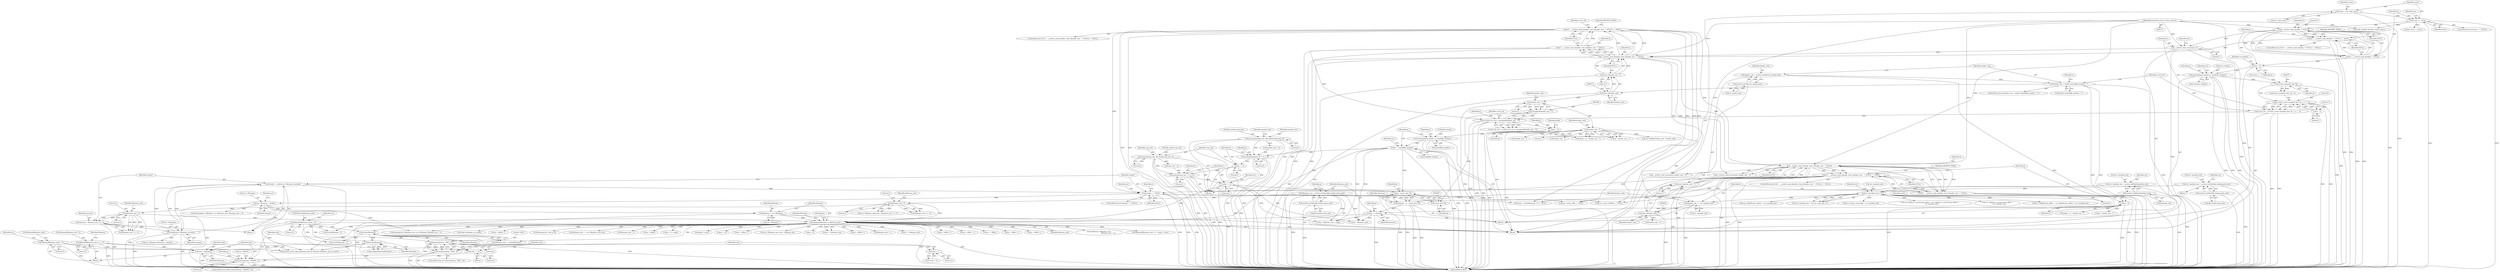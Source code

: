 digraph "0_libarchive_bfcfe6f04ed20db2504db8a254d1f40a1d84eb28_0@pointer" {
"1000994" [label="(Call,memcmp(strp, \"\x00\\\", 2))"];
"1000987" [label="(Call,memcmp(strp, \"\x00\x00\", 2))"];
"1000983" [label="(Call,strp = filename)"];
"1000947" [label="(Call,filename[filename_size] = '\0')"];
"1000941" [label="(Call,filename[filename_size++] = '\0')"];
"1000743" [label="(Call,strlen(filename))"];
"1000704" [label="(Call,filename[filename_size] = '\0')"];
"1000719" [label="(Call,strlen(filename))"];
"1000700" [label="(Call,memcpy(filename, p, filename_size))"];
"1000695" [label="(Call,filename = rar->filename)"];
"1000685" [label="(Call,rar->filename = newptr)"];
"1000672" [label="(Call,newptr == NULL)"];
"1000664" [label="(Call,newptr = realloc(rar->filename, newsize))"];
"1000666" [label="(Call,realloc(rar->filename, newsize))"];
"1000657" [label="(Call,newsize = filename_size * 2 + 2)"];
"1000660" [label="(Call,filename_size * 2)"];
"1000650" [label="(Call,filename_size * 2)"];
"1000622" [label="(Call,filename_size = archive_le16dec(file_header.name_size))"];
"1000624" [label="(Call,archive_le16dec(file_header.name_size))"];
"1000366" [label="(Call,(h = __archive_read_ahead(a, (size_t)header_size - 7, NULL)) == NULL)"];
"1000367" [label="(Call,h = __archive_read_ahead(a, (size_t)header_size - 7, NULL))"];
"1000369" [label="(Call,__archive_read_ahead(a, (size_t)header_size - 7, NULL))"];
"1000253" [label="(Call,__archive_read_consume(a, 7))"];
"1000192" [label="(Call,__archive_read_ahead(a, 7, NULL))"];
"1000118" [label="(MethodParameterIn,struct archive_read *a)"];
"1000159" [label="(Call,sconv == NULL)"];
"1000153" [label="(Call,sconv = rar->opt_sconv)"];
"1000371" [label="(Call,(size_t)header_size - 7)"];
"1000372" [label="(Call,(size_t)header_size)"];
"1000223" [label="(Call,header_size < (int64_t)sizeof(file_header) + 7)"];
"1000216" [label="(Call,header_size = archive_le16dec(rar_header.size))"];
"1000218" [label="(Call,archive_le16dec(rar_header.size))"];
"1000189" [label="(Call,(h = __archive_read_ahead(a, 7, NULL)) == NULL)"];
"1000190" [label="(Call,h = __archive_read_ahead(a, 7, NULL))"];
"1000595" [label="(Call,(h = __archive_read_ahead(a, (size_t)header_size - 7, NULL)) == NULL)"];
"1000596" [label="(Call,h = __archive_read_ahead(a, (size_t)header_size - 7, NULL))"];
"1000598" [label="(Call,__archive_read_ahead(a, (size_t)header_size - 7, NULL))"];
"1000600" [label="(Call,(size_t)header_size - 7)"];
"1000601" [label="(Call,(size_t)header_size)"];
"1000589" [label="(Call,header_size += rar->packed_size)"];
"1000549" [label="(Call,rar->packed_size < 0)"];
"1000515" [label="(Call,rar->packed_size = archive_le64dec(&packed_size))"];
"1000519" [label="(Call,archive_le64dec(&packed_size))"];
"1000531" [label="(Call,rar->packed_size = archive_le32dec(file_header.pack_size))"];
"1000535" [label="(Call,archive_le32dec(file_header.pack_size))"];
"1000416" [label="(Call,header_size - 7)"];
"1000387" [label="(Call,header_size - 7)"];
"1000512" [label="(Call,p += 4)"];
"1000506" [label="(Call,memcpy(unp_size + 4, p, 4))"];
"1000500" [label="(Call,memcpy(unp_size, file_header.unp_size, 4))"];
"1000497" [label="(Call,p += 4)"];
"1000491" [label="(Call,memcpy(packed_size + 4, p, 4))"];
"1000485" [label="(Call,memcpy(packed_size, file_header.pack_size, 4))"];
"1000425" [label="(Call,p += sizeof(file_header))"];
"1000419" [label="(Call,memcpy(&file_header, p, sizeof(file_header)))"];
"1000409" [label="(Call,p = h)"];
"1000382" [label="(Call,crc32(crc32_val, h, (unsigned)(header_size - 7)))"];
"1000241" [label="(Call,crc32_val = crc32(0, (const unsigned char *)p + 2, 7 - 2))"];
"1000243" [label="(Call,crc32(0, (const unsigned char *)p + 2, 7 - 2))"];
"1000246" [label="(Call,(const unsigned char *)p)"];
"1000202" [label="(Call,memcpy(&rar_header, p, sizeof(rar_header)))"];
"1000199" [label="(Call,p = h)"];
"1000250" [label="(Call,7 - 2)"];
"1000385" [label="(Call,(unsigned)(header_size - 7))"];
"1000619" [label="(Call,p += distance)"];
"1000582" [label="(Call,distance = p - (const char *)h)"];
"1000584" [label="(Call,p - (const char *)h)"];
"1000586" [label="(Call,(const char *)h)"];
"1000609" [label="(Call,p = h)"];
"1001004" [label="(Call,strp += 2)"];
"1000994" [label="(Call,memcmp(strp, \"\x00\\\", 2))"];
"1000993" [label="(Call,!memcmp(strp, \"\x00\\\", 2))"];
"1001000" [label="(Call,strp + 1)"];
"1000519" [label="(Call,archive_le64dec(&packed_size))"];
"1000953" [label="(Call,rar->sconv_utf16be == NULL)"];
"1000666" [label="(Call,realloc(rar->filename, newsize))"];
"1000498" [label="(Identifier,p)"];
"1000195" [label="(Identifier,NULL)"];
"1000600" [label="(Call,(size_t)header_size - 7)"];
"1000204" [label="(Identifier,rar_header)"];
"1000622" [label="(Call,filename_size = archive_le16dec(file_header.name_size))"];
"1000414" [label="(Call,p + header_size - 7)"];
"1000431" [label="(Identifier,rar)"];
"1000706" [label="(Identifier,filename)"];
"1000583" [label="(Identifier,distance)"];
"1000775" [label="(Call,p + offset++)"];
"1001090" [label="(Call,memcmp(rar->filename, rar->filename_save, filename_size + 1))"];
"1000225" [label="(Call,(int64_t)sizeof(file_header) + 7)"];
"1000382" [label="(Call,crc32(crc32_val, h, (unsigned)(header_size - 7)))"];
"1001103" [label="(Call,header_size - 7)"];
"1000721" [label="(Block,)"];
"1000649" [label="(Call,filename_size * 2 + 2)"];
"1000604" [label="(Literal,7)"];
"1001067" [label="(Call,strchr(filename, '\\'))"];
"1000717" [label="(Call,filename_size != strlen(filename))"];
"1000659" [label="(Call,filename_size * 2 + 2)"];
"1000653" [label="(Literal,2)"];
"1000251" [label="(Literal,7)"];
"1000708" [label="(Literal,'\0')"];
"1001266" [label="(Call,filename_size + 1)"];
"1000665" [label="(Identifier,newptr)"];
"1000196" [label="(Identifier,NULL)"];
"1000248" [label="(Identifier,p)"];
"1000585" [label="(Identifier,p)"];
"1000242" [label="(Identifier,crc32_val)"];
"1000194" [label="(Literal,7)"];
"1000219" [label="(Call,rar_header.size)"];
"1001055" [label="(Call,p += filename_size)"];
"1000198" [label="(Identifier,ARCHIVE_FATAL)"];
"1000580" [label="(Block,)"];
"1000423" [label="(Call,sizeof(file_header))"];
"1000624" [label="(Call,archive_le16dec(file_header.name_size))"];
"1000260" [label="(Identifier,rar)"];
"1000988" [label="(Identifier,strp)"];
"1000603" [label="(Identifier,header_size)"];
"1000524" [label="(Identifier,rar)"];
"1000419" [label="(Call,memcpy(&file_header, p, sizeof(file_header)))"];
"1000823" [label="(Call,p + offset++)"];
"1000417" [label="(Identifier,header_size)"];
"1000388" [label="(Identifier,header_size)"];
"1000835" [label="(Call,p + offset + 1)"];
"1000689" [label="(Identifier,newptr)"];
"1000490" [label="(Literal,4)"];
"1000253" [label="(Call,__archive_read_consume(a, 7))"];
"1000188" [label="(ControlStructure,if ((h = __archive_read_ahead(a, 7, NULL)) == NULL))"];
"1000485" [label="(Call,memcpy(packed_size, file_header.pack_size, 4))"];
"1000427" [label="(Call,sizeof(file_header))"];
"1000942" [label="(Call,filename[filename_size++])"];
"1001007" [label="(Call,p += offset)"];
"1001075" [label="(Call,p += filename_size)"];
"1000654" [label="(Block,)"];
"1000596" [label="(Call,h = __archive_read_ahead(a, (size_t)header_size - 7, NULL))"];
"1000384" [label="(Identifier,h)"];
"1001674" [label="(Call,archive_entry_copy_pathname_l(entry, filename, filename_size, fn_sconv))"];
"1000377" [label="(Identifier,NULL)"];
"1000749" [label="(Call,p + offset++)"];
"1000154" [label="(Identifier,sconv)"];
"1000224" [label="(Identifier,header_size)"];
"1000955" [label="(Identifier,rar)"];
"1000700" [label="(Call,memcpy(filename, p, filename_size))"];
"1000692" [label="(Identifier,rar)"];
"1000368" [label="(Identifier,h)"];
"1001004" [label="(Call,strp += 2)"];
"1000387" [label="(Call,header_size - 7)"];
"1001279" [label="(Call,rar->filename_save_size = filename_size)"];
"1001360" [label="(Call,p + 8)"];
"1000367" [label="(Call,h = __archive_read_ahead(a, (size_t)header_size - 7, NULL))"];
"1000595" [label="(Call,(h = __archive_read_ahead(a, (size_t)header_size - 7, NULL)) == NULL)"];
"1000549" [label="(Call,rar->packed_size < 0)"];
"1000594" [label="(ControlStructure,if ((h = __archive_read_ahead(a, (size_t)header_size - 7, NULL)) == NULL))"];
"1000530" [label="(Block,)"];
"1000243" [label="(Call,crc32(0, (const unsigned char *)p + 2, 7 - 2))"];
"1000997" [label="(Literal,2)"];
"1000222" [label="(ControlStructure,if (header_size < (int64_t)sizeof(file_header) + 7))"];
"1000984" [label="(Identifier,strp)"];
"1001001" [label="(Identifier,strp)"];
"1000121" [label="(Block,)"];
"1000651" [label="(Identifier,filename_size)"];
"1000193" [label="(Identifier,a)"];
"1000492" [label="(Call,packed_size + 4)"];
"1000687" [label="(Identifier,rar)"];
"1000616" [label="(Call,header_size - 7)"];
"1000588" [label="(Identifier,h)"];
"1001754" [label="(MethodReturn,RET)"];
"1000502" [label="(Call,file_header.unp_size)"];
"1000520" [label="(Call,&packed_size)"];
"1000584" [label="(Call,p - (const char *)h)"];
"1000496" [label="(Literal,4)"];
"1000486" [label="(Identifier,packed_size)"];
"1000216" [label="(Call,header_size = archive_le16dec(rar_header.size))"];
"1000996" [label="(Literal,\"\x00\\\")"];
"1000508" [label="(Identifier,unp_size)"];
"1000664" [label="(Call,newptr = realloc(rar->filename, newsize))"];
"1000720" [label="(Identifier,filename)"];
"1000516" [label="(Call,rar->packed_size)"];
"1000690" [label="(Call,rar->filename_allocated = newsize)"];
"1000372" [label="(Call,(size_t)header_size)"];
"1000510" [label="(Identifier,p)"];
"1000623" [label="(Identifier,filename_size)"];
"1000536" [label="(Call,file_header.pack_size)"];
"1000512" [label="(Call,p += 4)"];
"1000941" [label="(Call,filename[filename_size++] = '\0')"];
"1000805" [label="(Call,p + offset++)"];
"1000673" [label="(Identifier,newptr)"];
"1001005" [label="(Identifier,strp)"];
"1001006" [label="(Literal,2)"];
"1000702" [label="(Identifier,p)"];
"1000375" [label="(Literal,7)"];
"1000983" [label="(Call,strp = filename)"];
"1001433" [label="(Call,rar->dbo[0].start_offset + rar->packed_size)"];
"1000532" [label="(Call,rar->packed_size)"];
"1000743" [label="(Call,strlen(filename))"];
"1000161" [label="(Identifier,NULL)"];
"1000619" [label="(Call,p += distance)"];
"1001064" [label="(Call,(strp = strchr(filename, '\\')) != NULL)"];
"1000548" [label="(Call,rar->packed_size < 0 || rar->unp_size < 0)"];
"1000985" [label="(Identifier,filename)"];
"1000652" [label="(Literal,2)"];
"1000531" [label="(Call,rar->packed_size = archive_le32dec(file_header.pack_size))"];
"1000606" [label="(Identifier,NULL)"];
"1000370" [label="(Identifier,a)"];
"1000514" [label="(Literal,4)"];
"1000620" [label="(Identifier,p)"];
"1000374" [label="(Identifier,header_size)"];
"1000155" [label="(Call,rar->opt_sconv)"];
"1000948" [label="(Call,filename[filename_size])"];
"1000250" [label="(Call,7 - 2)"];
"1000203" [label="(Call,&rar_header)"];
"1001269" [label="(Call,memcpy(rar->filename_save, rar->filename, filename_size + 1))"];
"1000484" [label="(Block,)"];
"1000613" [label="(Identifier,endp)"];
"1000191" [label="(Identifier,h)"];
"1000861" [label="(Call,p + offset++)"];
"1000612" [label="(Call,endp = p + header_size - 7)"];
"1000685" [label="(Call,rar->filename = newptr)"];
"1000695" [label="(Call,filename = rar->filename)"];
"1000192" [label="(Call,__archive_read_ahead(a, 7, NULL))"];
"1000608" [label="(Identifier,ARCHIVE_FATAL)"];
"1000511" [label="(Literal,4)"];
"1000987" [label="(Call,memcmp(strp, \"\x00\x00\", 2))"];
"1000614" [label="(Call,p + header_size - 7)"];
"1000951" [label="(Literal,'\0')"];
"1000712" [label="(Identifier,rar)"];
"1000383" [label="(Identifier,crc32_val)"];
"1000989" [label="(Literal,\"\x00\x00\")"];
"1000650" [label="(Call,filename_size * 2)"];
"1000513" [label="(Identifier,p)"];
"1000597" [label="(Identifier,h)"];
"1001312" [label="(Call,rar->dbo[0].header_size = header_size)"];
"1000206" [label="(Call,sizeof(rar_header))"];
"1000741" [label="(Call,(unsigned)strlen(filename))"];
"1001013" [label="(Call,rar->sconv_utf8 == NULL)"];
"1000153" [label="(Call,sconv = rar->opt_sconv)"];
"1000992" [label="(ControlStructure,if (!memcmp(strp, \"\x00\\\", 2)))"];
"1001002" [label="(Literal,1)"];
"1000611" [label="(Identifier,h)"];
"1000661" [label="(Identifier,filename_size)"];
"1000703" [label="(Identifier,filename_size)"];
"1000701" [label="(Identifier,filename)"];
"1000663" [label="(Literal,2)"];
"1001262" [label="(Call,realloc(rar->filename_save,\n                                       filename_size + 1))"];
"1000667" [label="(Call,rar->filename)"];
"1000418" [label="(Literal,7)"];
"1000569" [label="(Call,rar->bytes_remaining = rar->packed_size)"];
"1000411" [label="(Identifier,h)"];
"1000158" [label="(ControlStructure,if (sconv == NULL))"];
"1000744" [label="(Identifier,filename)"];
"1001101" [label="(Call,__archive_read_consume(a, header_size - 7))"];
"1000218" [label="(Call,archive_le16dec(rar_header.size))"];
"1000914" [label="(Call,filename[filename_size++] = p[cp] + extra)"];
"1000380" [label="(Call,crc32_val = crc32(crc32_val, h, (unsigned)(header_size - 7)))"];
"1000672" [label="(Call,newptr == NULL)"];
"1000582" [label="(Call,distance = p - (const char *)h)"];
"1000995" [label="(Identifier,strp)"];
"1000365" [label="(ControlStructure,if ((h = __archive_read_ahead(a, (size_t)header_size - 7, NULL)) == NULL))"];
"1001392" [label="(Call,read_exttime(p, rar, endp))"];
"1000645" [label="(Call,rar->filename_allocated < filename_size * 2 + 2)"];
"1000946" [label="(Literal,'\0')"];
"1000686" [label="(Call,rar->filename)"];
"1000629" [label="(Call,p + filename_size > endp)"];
"1000371" [label="(Call,(size_t)header_size - 7)"];
"1000235" [label="(Identifier,a)"];
"1000245" [label="(Call,(const unsigned char *)p + 2)"];
"1000507" [label="(Call,unp_size + 4)"];
"1001409" [label="(Call,header_size - 7)"];
"1000118" [label="(MethodParameterIn,struct archive_read *a)"];
"1000420" [label="(Call,&file_header)"];
"1000873" [label="(Call,p + offset++)"];
"1000376" [label="(Identifier,NULL)"];
"1000993" [label="(Call,!memcmp(strp, \"\x00\\\", 2))"];
"1001374" [label="(Call,memcpy(rar->salt, p, 8))"];
"1000200" [label="(Identifier,p)"];
"1001216" [label="(Call,rar->dbo[rar->cursor].end_offset = rar->dbo[rar->cursor].start_offset +\n        rar->packed_size)"];
"1000662" [label="(Literal,2)"];
"1000630" [label="(Call,p + filename_size)"];
"1000369" [label="(Call,__archive_read_ahead(a, (size_t)header_size - 7, NULL))"];
"1000249" [label="(Literal,2)"];
"1000999" [label="(Call,*(strp + 1))"];
"1000410" [label="(Identifier,p)"];
"1000244" [label="(Literal,0)"];
"1000426" [label="(Identifier,p)"];
"1001084" [label="(Call,filename_size == rar->filename_save_size)"];
"1001226" [label="(Call,rar->dbo[rar->cursor].start_offset +\n        rar->packed_size)"];
"1000487" [label="(Call,file_header.pack_size)"];
"1000166" [label="(Identifier,rar)"];
"1000500" [label="(Call,memcpy(unp_size, file_header.unp_size, 4))"];
"1000625" [label="(Call,file_header.name_size)"];
"1000601" [label="(Call,(size_t)header_size)"];
"1000631" [label="(Identifier,p)"];
"1000505" [label="(Literal,4)"];
"1000994" [label="(Call,memcmp(strp, \"\x00\\\", 2))"];
"1000409" [label="(Call,p = h)"];
"1000389" [label="(Literal,7)"];
"1000246" [label="(Call,(const unsigned char *)p)"];
"1000190" [label="(Call,h = __archive_read_ahead(a, 7, NULL))"];
"1000947" [label="(Call,filename[filename_size] = '\0')"];
"1000416" [label="(Call,header_size - 7)"];
"1001425" [label="(Call,rar->dbo[0].end_offset = rar->dbo[0].start_offset + rar->packed_size)"];
"1001407" [label="(Call,__archive_read_consume(a, header_size - 7))"];
"1000379" [label="(Identifier,ARCHIVE_FATAL)"];
"1000160" [label="(Identifier,sconv)"];
"1000425" [label="(Call,p += sizeof(file_header))"];
"1000241" [label="(Call,crc32_val = crc32(0, (const unsigned char *)p + 2, 7 - 2))"];
"1000990" [label="(Literal,2)"];
"1000223" [label="(Call,header_size < (int64_t)sizeof(file_header) + 7)"];
"1000381" [label="(Identifier,crc32_val)"];
"1000719" [label="(Call,strlen(filename))"];
"1000590" [label="(Identifier,header_size)"];
"1000413" [label="(Identifier,endp)"];
"1000674" [label="(Identifier,NULL)"];
"1000556" [label="(Identifier,rar)"];
"1000541" [label="(Identifier,rar)"];
"1000670" [label="(Identifier,newsize)"];
"1000517" [label="(Identifier,rar)"];
"1001276" [label="(Call,filename_size + 1)"];
"1000846" [label="(Call,p + offset)"];
"1000610" [label="(Identifier,p)"];
"1000495" [label="(Identifier,p)"];
"1000705" [label="(Call,filename[filename_size])"];
"1000589" [label="(Call,header_size += rar->packed_size)"];
"1000255" [label="(Literal,7)"];
"1001359" [label="(Call,p + 8 > endp)"];
"1000671" [label="(ControlStructure,if (newptr == NULL))"];
"1000535" [label="(Call,archive_le32dec(file_header.pack_size))"];
"1000506" [label="(Call,memcpy(unp_size + 4, p, 4))"];
"1000201" [label="(Identifier,h)"];
"1000657" [label="(Call,newsize = filename_size * 2 + 2)"];
"1001047" [label="(Call,strchr(filename, '\\'))"];
"1000553" [label="(Literal,0)"];
"1000515" [label="(Call,rar->packed_size = archive_le64dec(&packed_size))"];
"1000412" [label="(Call,endp = p + header_size - 7)"];
"1000550" [label="(Call,rar->packed_size)"];
"1000202" [label="(Call,memcpy(&rar_header, p, sizeof(rar_header)))"];
"1000919" [label="(Call,p[cp] + extra)"];
"1000991" [label="(Block,)"];
"1000598" [label="(Call,__archive_read_ahead(a, (size_t)header_size - 7, NULL))"];
"1000199" [label="(Call,p = h)"];
"1000491" [label="(Call,memcpy(packed_size + 4, p, 4))"];
"1000205" [label="(Identifier,p)"];
"1000986" [label="(ControlStructure,while (memcmp(strp, \"\x00\x00\", 2)))"];
"1000696" [label="(Identifier,filename)"];
"1000658" [label="(Identifier,newsize)"];
"1001380" [label="(Call,p += 8)"];
"1000609" [label="(Call,p = h)"];
"1000949" [label="(Identifier,filename)"];
"1000605" [label="(Identifier,NULL)"];
"1000586" [label="(Call,(const char *)h)"];
"1000493" [label="(Identifier,packed_size)"];
"1001727" [label="(Call,read_symlink_stored(a, entry, sconv))"];
"1001000" [label="(Call,strp + 1)"];
"1000660" [label="(Call,filename_size * 2)"];
"1000679" [label="(Identifier,a)"];
"1000210" [label="(Identifier,rar)"];
"1000599" [label="(Identifier,a)"];
"1000591" [label="(Call,rar->packed_size)"];
"1000501" [label="(Identifier,unp_size)"];
"1000497" [label="(Call,p += 4)"];
"1000159" [label="(Call,sconv == NULL)"];
"1000217" [label="(Identifier,header_size)"];
"1001008" [label="(Identifier,p)"];
"1000252" [label="(Literal,2)"];
"1000704" [label="(Call,filename[filename_size] = '\0')"];
"1000366" [label="(Call,(h = __archive_read_ahead(a, (size_t)header_size - 7, NULL)) == NULL)"];
"1000254" [label="(Identifier,a)"];
"1001060" [label="(Call,fn_sconv = sconv)"];
"1000621" [label="(Identifier,distance)"];
"1000189" [label="(Call,(h = __archive_read_ahead(a, 7, NULL)) == NULL)"];
"1000385" [label="(Call,(unsigned)(header_size - 7))"];
"1000697" [label="(Call,rar->filename)"];
"1000499" [label="(Literal,4)"];
"1000422" [label="(Identifier,p)"];
"1000994" -> "1000993"  [label="AST: "];
"1000994" -> "1000997"  [label="CFG: "];
"1000995" -> "1000994"  [label="AST: "];
"1000996" -> "1000994"  [label="AST: "];
"1000997" -> "1000994"  [label="AST: "];
"1000993" -> "1000994"  [label="CFG: "];
"1000994" -> "1000993"  [label="DDG: "];
"1000994" -> "1000993"  [label="DDG: "];
"1000994" -> "1000993"  [label="DDG: "];
"1000987" -> "1000994"  [label="DDG: "];
"1000994" -> "1001000"  [label="DDG: "];
"1000994" -> "1001004"  [label="DDG: "];
"1000987" -> "1000986"  [label="AST: "];
"1000987" -> "1000990"  [label="CFG: "];
"1000988" -> "1000987"  [label="AST: "];
"1000989" -> "1000987"  [label="AST: "];
"1000990" -> "1000987"  [label="AST: "];
"1000995" -> "1000987"  [label="CFG: "];
"1001008" -> "1000987"  [label="CFG: "];
"1000987" -> "1001754"  [label="DDG: "];
"1000987" -> "1001754"  [label="DDG: "];
"1000983" -> "1000987"  [label="DDG: "];
"1001004" -> "1000987"  [label="DDG: "];
"1000983" -> "1000721"  [label="AST: "];
"1000983" -> "1000985"  [label="CFG: "];
"1000984" -> "1000983"  [label="AST: "];
"1000985" -> "1000983"  [label="AST: "];
"1000988" -> "1000983"  [label="CFG: "];
"1000983" -> "1001754"  [label="DDG: "];
"1000947" -> "1000983"  [label="DDG: "];
"1000941" -> "1000983"  [label="DDG: "];
"1000743" -> "1000983"  [label="DDG: "];
"1000947" -> "1000721"  [label="AST: "];
"1000947" -> "1000951"  [label="CFG: "];
"1000948" -> "1000947"  [label="AST: "];
"1000951" -> "1000947"  [label="AST: "];
"1000955" -> "1000947"  [label="CFG: "];
"1000947" -> "1001754"  [label="DDG: "];
"1000947" -> "1001674"  [label="DDG: "];
"1000941" -> "1000721"  [label="AST: "];
"1000941" -> "1000946"  [label="CFG: "];
"1000942" -> "1000941"  [label="AST: "];
"1000946" -> "1000941"  [label="AST: "];
"1000949" -> "1000941"  [label="CFG: "];
"1000941" -> "1001754"  [label="DDG: "];
"1000941" -> "1001674"  [label="DDG: "];
"1000743" -> "1000741"  [label="AST: "];
"1000743" -> "1000744"  [label="CFG: "];
"1000744" -> "1000743"  [label="AST: "];
"1000741" -> "1000743"  [label="CFG: "];
"1000743" -> "1001754"  [label="DDG: "];
"1000743" -> "1000741"  [label="DDG: "];
"1000704" -> "1000743"  [label="DDG: "];
"1000719" -> "1000743"  [label="DDG: "];
"1000743" -> "1001674"  [label="DDG: "];
"1000704" -> "1000121"  [label="AST: "];
"1000704" -> "1000708"  [label="CFG: "];
"1000705" -> "1000704"  [label="AST: "];
"1000708" -> "1000704"  [label="AST: "];
"1000712" -> "1000704"  [label="CFG: "];
"1000704" -> "1001754"  [label="DDG: "];
"1000704" -> "1000719"  [label="DDG: "];
"1000704" -> "1001047"  [label="DDG: "];
"1000704" -> "1001067"  [label="DDG: "];
"1000704" -> "1001674"  [label="DDG: "];
"1000719" -> "1000717"  [label="AST: "];
"1000719" -> "1000720"  [label="CFG: "];
"1000720" -> "1000719"  [label="AST: "];
"1000717" -> "1000719"  [label="CFG: "];
"1000719" -> "1001754"  [label="DDG: "];
"1000719" -> "1000717"  [label="DDG: "];
"1000700" -> "1000719"  [label="DDG: "];
"1000719" -> "1001047"  [label="DDG: "];
"1000700" -> "1000121"  [label="AST: "];
"1000700" -> "1000703"  [label="CFG: "];
"1000701" -> "1000700"  [label="AST: "];
"1000702" -> "1000700"  [label="AST: "];
"1000703" -> "1000700"  [label="AST: "];
"1000706" -> "1000700"  [label="CFG: "];
"1000700" -> "1001754"  [label="DDG: "];
"1000700" -> "1001754"  [label="DDG: "];
"1000695" -> "1000700"  [label="DDG: "];
"1000512" -> "1000700"  [label="DDG: "];
"1000425" -> "1000700"  [label="DDG: "];
"1000619" -> "1000700"  [label="DDG: "];
"1000650" -> "1000700"  [label="DDG: "];
"1000660" -> "1000700"  [label="DDG: "];
"1000700" -> "1000717"  [label="DDG: "];
"1000700" -> "1000749"  [label="DDG: "];
"1000700" -> "1000775"  [label="DDG: "];
"1000700" -> "1000805"  [label="DDG: "];
"1000700" -> "1000823"  [label="DDG: "];
"1000700" -> "1000835"  [label="DDG: "];
"1000700" -> "1000846"  [label="DDG: "];
"1000700" -> "1000861"  [label="DDG: "];
"1000700" -> "1000873"  [label="DDG: "];
"1000700" -> "1000914"  [label="DDG: "];
"1000700" -> "1000919"  [label="DDG: "];
"1000700" -> "1001007"  [label="DDG: "];
"1000700" -> "1001055"  [label="DDG: "];
"1000700" -> "1001067"  [label="DDG: "];
"1000700" -> "1001075"  [label="DDG: "];
"1000700" -> "1001075"  [label="DDG: "];
"1000700" -> "1001084"  [label="DDG: "];
"1000700" -> "1001262"  [label="DDG: "];
"1000700" -> "1001266"  [label="DDG: "];
"1000700" -> "1001269"  [label="DDG: "];
"1000700" -> "1001276"  [label="DDG: "];
"1000700" -> "1001279"  [label="DDG: "];
"1000700" -> "1001359"  [label="DDG: "];
"1000700" -> "1001360"  [label="DDG: "];
"1000700" -> "1001374"  [label="DDG: "];
"1000700" -> "1001380"  [label="DDG: "];
"1000700" -> "1001392"  [label="DDG: "];
"1000700" -> "1001674"  [label="DDG: "];
"1000695" -> "1000121"  [label="AST: "];
"1000695" -> "1000697"  [label="CFG: "];
"1000696" -> "1000695"  [label="AST: "];
"1000697" -> "1000695"  [label="AST: "];
"1000701" -> "1000695"  [label="CFG: "];
"1000695" -> "1001754"  [label="DDG: "];
"1000685" -> "1000695"  [label="DDG: "];
"1000685" -> "1000654"  [label="AST: "];
"1000685" -> "1000689"  [label="CFG: "];
"1000686" -> "1000685"  [label="AST: "];
"1000689" -> "1000685"  [label="AST: "];
"1000692" -> "1000685"  [label="CFG: "];
"1000685" -> "1001754"  [label="DDG: "];
"1000672" -> "1000685"  [label="DDG: "];
"1000685" -> "1001090"  [label="DDG: "];
"1000685" -> "1001269"  [label="DDG: "];
"1000672" -> "1000671"  [label="AST: "];
"1000672" -> "1000674"  [label="CFG: "];
"1000673" -> "1000672"  [label="AST: "];
"1000674" -> "1000672"  [label="AST: "];
"1000679" -> "1000672"  [label="CFG: "];
"1000687" -> "1000672"  [label="CFG: "];
"1000672" -> "1001754"  [label="DDG: "];
"1000672" -> "1001754"  [label="DDG: "];
"1000672" -> "1001754"  [label="DDG: "];
"1000664" -> "1000672"  [label="DDG: "];
"1000366" -> "1000672"  [label="DDG: "];
"1000595" -> "1000672"  [label="DDG: "];
"1000672" -> "1000953"  [label="DDG: "];
"1000672" -> "1001013"  [label="DDG: "];
"1000672" -> "1001064"  [label="DDG: "];
"1000664" -> "1000654"  [label="AST: "];
"1000664" -> "1000666"  [label="CFG: "];
"1000665" -> "1000664"  [label="AST: "];
"1000666" -> "1000664"  [label="AST: "];
"1000673" -> "1000664"  [label="CFG: "];
"1000664" -> "1001754"  [label="DDG: "];
"1000666" -> "1000664"  [label="DDG: "];
"1000666" -> "1000664"  [label="DDG: "];
"1000666" -> "1000670"  [label="CFG: "];
"1000667" -> "1000666"  [label="AST: "];
"1000670" -> "1000666"  [label="AST: "];
"1000666" -> "1001754"  [label="DDG: "];
"1000666" -> "1001754"  [label="DDG: "];
"1000657" -> "1000666"  [label="DDG: "];
"1000666" -> "1000690"  [label="DDG: "];
"1000657" -> "1000654"  [label="AST: "];
"1000657" -> "1000659"  [label="CFG: "];
"1000658" -> "1000657"  [label="AST: "];
"1000659" -> "1000657"  [label="AST: "];
"1000665" -> "1000657"  [label="CFG: "];
"1000657" -> "1001754"  [label="DDG: "];
"1000660" -> "1000657"  [label="DDG: "];
"1000660" -> "1000657"  [label="DDG: "];
"1000660" -> "1000659"  [label="AST: "];
"1000660" -> "1000662"  [label="CFG: "];
"1000661" -> "1000660"  [label="AST: "];
"1000662" -> "1000660"  [label="AST: "];
"1000663" -> "1000660"  [label="CFG: "];
"1000660" -> "1001754"  [label="DDG: "];
"1000660" -> "1000659"  [label="DDG: "];
"1000660" -> "1000659"  [label="DDG: "];
"1000650" -> "1000660"  [label="DDG: "];
"1000650" -> "1000649"  [label="AST: "];
"1000650" -> "1000652"  [label="CFG: "];
"1000651" -> "1000650"  [label="AST: "];
"1000652" -> "1000650"  [label="AST: "];
"1000653" -> "1000650"  [label="CFG: "];
"1000650" -> "1000645"  [label="DDG: "];
"1000650" -> "1000645"  [label="DDG: "];
"1000650" -> "1000649"  [label="DDG: "];
"1000650" -> "1000649"  [label="DDG: "];
"1000622" -> "1000650"  [label="DDG: "];
"1000622" -> "1000121"  [label="AST: "];
"1000622" -> "1000624"  [label="CFG: "];
"1000623" -> "1000622"  [label="AST: "];
"1000624" -> "1000622"  [label="AST: "];
"1000631" -> "1000622"  [label="CFG: "];
"1000622" -> "1001754"  [label="DDG: "];
"1000624" -> "1000622"  [label="DDG: "];
"1000622" -> "1000629"  [label="DDG: "];
"1000622" -> "1000630"  [label="DDG: "];
"1000624" -> "1000625"  [label="CFG: "];
"1000625" -> "1000624"  [label="AST: "];
"1000624" -> "1001754"  [label="DDG: "];
"1000366" -> "1000365"  [label="AST: "];
"1000366" -> "1000377"  [label="CFG: "];
"1000367" -> "1000366"  [label="AST: "];
"1000377" -> "1000366"  [label="AST: "];
"1000379" -> "1000366"  [label="CFG: "];
"1000381" -> "1000366"  [label="CFG: "];
"1000366" -> "1001754"  [label="DDG: "];
"1000366" -> "1001754"  [label="DDG: "];
"1000367" -> "1000366"  [label="DDG: "];
"1000369" -> "1000366"  [label="DDG: "];
"1000369" -> "1000366"  [label="DDG: "];
"1000369" -> "1000366"  [label="DDG: "];
"1000366" -> "1000598"  [label="DDG: "];
"1000366" -> "1000953"  [label="DDG: "];
"1000366" -> "1001013"  [label="DDG: "];
"1000366" -> "1001064"  [label="DDG: "];
"1000367" -> "1000369"  [label="CFG: "];
"1000368" -> "1000367"  [label="AST: "];
"1000369" -> "1000367"  [label="AST: "];
"1000377" -> "1000367"  [label="CFG: "];
"1000367" -> "1001754"  [label="DDG: "];
"1000367" -> "1001754"  [label="DDG: "];
"1000369" -> "1000367"  [label="DDG: "];
"1000369" -> "1000367"  [label="DDG: "];
"1000369" -> "1000367"  [label="DDG: "];
"1000367" -> "1000382"  [label="DDG: "];
"1000369" -> "1000376"  [label="CFG: "];
"1000370" -> "1000369"  [label="AST: "];
"1000371" -> "1000369"  [label="AST: "];
"1000376" -> "1000369"  [label="AST: "];
"1000369" -> "1001754"  [label="DDG: "];
"1000369" -> "1001754"  [label="DDG: "];
"1000253" -> "1000369"  [label="DDG: "];
"1000118" -> "1000369"  [label="DDG: "];
"1000371" -> "1000369"  [label="DDG: "];
"1000371" -> "1000369"  [label="DDG: "];
"1000189" -> "1000369"  [label="DDG: "];
"1000369" -> "1000598"  [label="DDG: "];
"1000369" -> "1001101"  [label="DDG: "];
"1000369" -> "1001407"  [label="DDG: "];
"1000253" -> "1000121"  [label="AST: "];
"1000253" -> "1000255"  [label="CFG: "];
"1000254" -> "1000253"  [label="AST: "];
"1000255" -> "1000253"  [label="AST: "];
"1000260" -> "1000253"  [label="CFG: "];
"1000253" -> "1001754"  [label="DDG: "];
"1000253" -> "1001754"  [label="DDG: "];
"1000192" -> "1000253"  [label="DDG: "];
"1000118" -> "1000253"  [label="DDG: "];
"1000192" -> "1000190"  [label="AST: "];
"1000192" -> "1000195"  [label="CFG: "];
"1000193" -> "1000192"  [label="AST: "];
"1000194" -> "1000192"  [label="AST: "];
"1000195" -> "1000192"  [label="AST: "];
"1000190" -> "1000192"  [label="CFG: "];
"1000192" -> "1001754"  [label="DDG: "];
"1000192" -> "1000189"  [label="DDG: "];
"1000192" -> "1000189"  [label="DDG: "];
"1000192" -> "1000189"  [label="DDG: "];
"1000192" -> "1000190"  [label="DDG: "];
"1000192" -> "1000190"  [label="DDG: "];
"1000192" -> "1000190"  [label="DDG: "];
"1000118" -> "1000192"  [label="DDG: "];
"1000159" -> "1000192"  [label="DDG: "];
"1000118" -> "1000117"  [label="AST: "];
"1000118" -> "1001754"  [label="DDG: "];
"1000118" -> "1000598"  [label="DDG: "];
"1000118" -> "1001101"  [label="DDG: "];
"1000118" -> "1001407"  [label="DDG: "];
"1000118" -> "1001727"  [label="DDG: "];
"1000159" -> "1000158"  [label="AST: "];
"1000159" -> "1000161"  [label="CFG: "];
"1000160" -> "1000159"  [label="AST: "];
"1000161" -> "1000159"  [label="AST: "];
"1000166" -> "1000159"  [label="CFG: "];
"1000191" -> "1000159"  [label="CFG: "];
"1000159" -> "1001754"  [label="DDG: "];
"1000159" -> "1001754"  [label="DDG: "];
"1000153" -> "1000159"  [label="DDG: "];
"1000159" -> "1001060"  [label="DDG: "];
"1000159" -> "1001727"  [label="DDG: "];
"1000153" -> "1000121"  [label="AST: "];
"1000153" -> "1000155"  [label="CFG: "];
"1000154" -> "1000153"  [label="AST: "];
"1000155" -> "1000153"  [label="AST: "];
"1000160" -> "1000153"  [label="CFG: "];
"1000153" -> "1001754"  [label="DDG: "];
"1000371" -> "1000375"  [label="CFG: "];
"1000372" -> "1000371"  [label="AST: "];
"1000375" -> "1000371"  [label="AST: "];
"1000376" -> "1000371"  [label="CFG: "];
"1000371" -> "1001754"  [label="DDG: "];
"1000372" -> "1000371"  [label="DDG: "];
"1000372" -> "1000374"  [label="CFG: "];
"1000373" -> "1000372"  [label="AST: "];
"1000374" -> "1000372"  [label="AST: "];
"1000375" -> "1000372"  [label="CFG: "];
"1000372" -> "1001754"  [label="DDG: "];
"1000223" -> "1000372"  [label="DDG: "];
"1000372" -> "1000387"  [label="DDG: "];
"1000223" -> "1000222"  [label="AST: "];
"1000223" -> "1000225"  [label="CFG: "];
"1000224" -> "1000223"  [label="AST: "];
"1000225" -> "1000223"  [label="AST: "];
"1000235" -> "1000223"  [label="CFG: "];
"1000242" -> "1000223"  [label="CFG: "];
"1000223" -> "1001754"  [label="DDG: "];
"1000223" -> "1001754"  [label="DDG: "];
"1000223" -> "1001754"  [label="DDG: "];
"1000216" -> "1000223"  [label="DDG: "];
"1000216" -> "1000121"  [label="AST: "];
"1000216" -> "1000218"  [label="CFG: "];
"1000217" -> "1000216"  [label="AST: "];
"1000218" -> "1000216"  [label="AST: "];
"1000224" -> "1000216"  [label="CFG: "];
"1000216" -> "1001754"  [label="DDG: "];
"1000218" -> "1000216"  [label="DDG: "];
"1000218" -> "1000219"  [label="CFG: "];
"1000219" -> "1000218"  [label="AST: "];
"1000218" -> "1001754"  [label="DDG: "];
"1000189" -> "1000188"  [label="AST: "];
"1000189" -> "1000196"  [label="CFG: "];
"1000190" -> "1000189"  [label="AST: "];
"1000196" -> "1000189"  [label="AST: "];
"1000198" -> "1000189"  [label="CFG: "];
"1000200" -> "1000189"  [label="CFG: "];
"1000189" -> "1001754"  [label="DDG: "];
"1000189" -> "1001754"  [label="DDG: "];
"1000190" -> "1000189"  [label="DDG: "];
"1000191" -> "1000190"  [label="AST: "];
"1000196" -> "1000190"  [label="CFG: "];
"1000190" -> "1001754"  [label="DDG: "];
"1000190" -> "1001754"  [label="DDG: "];
"1000190" -> "1000199"  [label="DDG: "];
"1000595" -> "1000594"  [label="AST: "];
"1000595" -> "1000606"  [label="CFG: "];
"1000596" -> "1000595"  [label="AST: "];
"1000606" -> "1000595"  [label="AST: "];
"1000608" -> "1000595"  [label="CFG: "];
"1000610" -> "1000595"  [label="CFG: "];
"1000595" -> "1001754"  [label="DDG: "];
"1000595" -> "1001754"  [label="DDG: "];
"1000596" -> "1000595"  [label="DDG: "];
"1000598" -> "1000595"  [label="DDG: "];
"1000598" -> "1000595"  [label="DDG: "];
"1000598" -> "1000595"  [label="DDG: "];
"1000595" -> "1000953"  [label="DDG: "];
"1000595" -> "1001013"  [label="DDG: "];
"1000595" -> "1001064"  [label="DDG: "];
"1000596" -> "1000598"  [label="CFG: "];
"1000597" -> "1000596"  [label="AST: "];
"1000598" -> "1000596"  [label="AST: "];
"1000606" -> "1000596"  [label="CFG: "];
"1000596" -> "1001754"  [label="DDG: "];
"1000596" -> "1001754"  [label="DDG: "];
"1000598" -> "1000596"  [label="DDG: "];
"1000598" -> "1000596"  [label="DDG: "];
"1000598" -> "1000596"  [label="DDG: "];
"1000596" -> "1000609"  [label="DDG: "];
"1000598" -> "1000605"  [label="CFG: "];
"1000599" -> "1000598"  [label="AST: "];
"1000600" -> "1000598"  [label="AST: "];
"1000605" -> "1000598"  [label="AST: "];
"1000598" -> "1001754"  [label="DDG: "];
"1000598" -> "1001754"  [label="DDG: "];
"1000600" -> "1000598"  [label="DDG: "];
"1000600" -> "1000598"  [label="DDG: "];
"1000598" -> "1001101"  [label="DDG: "];
"1000598" -> "1001407"  [label="DDG: "];
"1000600" -> "1000604"  [label="CFG: "];
"1000601" -> "1000600"  [label="AST: "];
"1000604" -> "1000600"  [label="AST: "];
"1000605" -> "1000600"  [label="CFG: "];
"1000600" -> "1001754"  [label="DDG: "];
"1000601" -> "1000600"  [label="DDG: "];
"1000601" -> "1000603"  [label="CFG: "];
"1000602" -> "1000601"  [label="AST: "];
"1000603" -> "1000601"  [label="AST: "];
"1000604" -> "1000601"  [label="CFG: "];
"1000601" -> "1001754"  [label="DDG: "];
"1000589" -> "1000601"  [label="DDG: "];
"1000601" -> "1000616"  [label="DDG: "];
"1000589" -> "1000580"  [label="AST: "];
"1000589" -> "1000591"  [label="CFG: "];
"1000590" -> "1000589"  [label="AST: "];
"1000591" -> "1000589"  [label="AST: "];
"1000597" -> "1000589"  [label="CFG: "];
"1000589" -> "1001754"  [label="DDG: "];
"1000549" -> "1000589"  [label="DDG: "];
"1000416" -> "1000589"  [label="DDG: "];
"1000549" -> "1000548"  [label="AST: "];
"1000549" -> "1000553"  [label="CFG: "];
"1000550" -> "1000549"  [label="AST: "];
"1000553" -> "1000549"  [label="AST: "];
"1000556" -> "1000549"  [label="CFG: "];
"1000548" -> "1000549"  [label="CFG: "];
"1000549" -> "1001754"  [label="DDG: "];
"1000549" -> "1000548"  [label="DDG: "];
"1000549" -> "1000548"  [label="DDG: "];
"1000515" -> "1000549"  [label="DDG: "];
"1000531" -> "1000549"  [label="DDG: "];
"1000549" -> "1000569"  [label="DDG: "];
"1000549" -> "1001216"  [label="DDG: "];
"1000549" -> "1001226"  [label="DDG: "];
"1000549" -> "1001425"  [label="DDG: "];
"1000549" -> "1001433"  [label="DDG: "];
"1000515" -> "1000484"  [label="AST: "];
"1000515" -> "1000519"  [label="CFG: "];
"1000516" -> "1000515"  [label="AST: "];
"1000519" -> "1000515"  [label="AST: "];
"1000524" -> "1000515"  [label="CFG: "];
"1000515" -> "1001754"  [label="DDG: "];
"1000519" -> "1000515"  [label="DDG: "];
"1000519" -> "1000520"  [label="CFG: "];
"1000520" -> "1000519"  [label="AST: "];
"1000519" -> "1001754"  [label="DDG: "];
"1000531" -> "1000530"  [label="AST: "];
"1000531" -> "1000535"  [label="CFG: "];
"1000532" -> "1000531"  [label="AST: "];
"1000535" -> "1000531"  [label="AST: "];
"1000541" -> "1000531"  [label="CFG: "];
"1000531" -> "1001754"  [label="DDG: "];
"1000535" -> "1000531"  [label="DDG: "];
"1000535" -> "1000536"  [label="CFG: "];
"1000536" -> "1000535"  [label="AST: "];
"1000535" -> "1001754"  [label="DDG: "];
"1000416" -> "1000414"  [label="AST: "];
"1000416" -> "1000418"  [label="CFG: "];
"1000417" -> "1000416"  [label="AST: "];
"1000418" -> "1000416"  [label="AST: "];
"1000414" -> "1000416"  [label="CFG: "];
"1000416" -> "1001754"  [label="DDG: "];
"1000416" -> "1000412"  [label="DDG: "];
"1000416" -> "1000412"  [label="DDG: "];
"1000416" -> "1000414"  [label="DDG: "];
"1000416" -> "1000414"  [label="DDG: "];
"1000387" -> "1000416"  [label="DDG: "];
"1000416" -> "1001103"  [label="DDG: "];
"1000416" -> "1001312"  [label="DDG: "];
"1000416" -> "1001409"  [label="DDG: "];
"1000387" -> "1000385"  [label="AST: "];
"1000387" -> "1000389"  [label="CFG: "];
"1000388" -> "1000387"  [label="AST: "];
"1000389" -> "1000387"  [label="AST: "];
"1000385" -> "1000387"  [label="CFG: "];
"1000387" -> "1001754"  [label="DDG: "];
"1000387" -> "1000385"  [label="DDG: "];
"1000387" -> "1000385"  [label="DDG: "];
"1000512" -> "1000484"  [label="AST: "];
"1000512" -> "1000514"  [label="CFG: "];
"1000513" -> "1000512"  [label="AST: "];
"1000514" -> "1000512"  [label="AST: "];
"1000517" -> "1000512"  [label="CFG: "];
"1000512" -> "1001754"  [label="DDG: "];
"1000506" -> "1000512"  [label="DDG: "];
"1000512" -> "1000584"  [label="DDG: "];
"1000512" -> "1000629"  [label="DDG: "];
"1000512" -> "1000630"  [label="DDG: "];
"1000506" -> "1000484"  [label="AST: "];
"1000506" -> "1000511"  [label="CFG: "];
"1000507" -> "1000506"  [label="AST: "];
"1000510" -> "1000506"  [label="AST: "];
"1000511" -> "1000506"  [label="AST: "];
"1000513" -> "1000506"  [label="CFG: "];
"1000506" -> "1001754"  [label="DDG: "];
"1000506" -> "1001754"  [label="DDG: "];
"1000500" -> "1000506"  [label="DDG: "];
"1000497" -> "1000506"  [label="DDG: "];
"1000500" -> "1000484"  [label="AST: "];
"1000500" -> "1000505"  [label="CFG: "];
"1000501" -> "1000500"  [label="AST: "];
"1000502" -> "1000500"  [label="AST: "];
"1000505" -> "1000500"  [label="AST: "];
"1000508" -> "1000500"  [label="CFG: "];
"1000500" -> "1001754"  [label="DDG: "];
"1000500" -> "1001754"  [label="DDG: "];
"1000500" -> "1000507"  [label="DDG: "];
"1000497" -> "1000484"  [label="AST: "];
"1000497" -> "1000499"  [label="CFG: "];
"1000498" -> "1000497"  [label="AST: "];
"1000499" -> "1000497"  [label="AST: "];
"1000501" -> "1000497"  [label="CFG: "];
"1000491" -> "1000497"  [label="DDG: "];
"1000491" -> "1000484"  [label="AST: "];
"1000491" -> "1000496"  [label="CFG: "];
"1000492" -> "1000491"  [label="AST: "];
"1000495" -> "1000491"  [label="AST: "];
"1000496" -> "1000491"  [label="AST: "];
"1000498" -> "1000491"  [label="CFG: "];
"1000491" -> "1001754"  [label="DDG: "];
"1000491" -> "1001754"  [label="DDG: "];
"1000485" -> "1000491"  [label="DDG: "];
"1000425" -> "1000491"  [label="DDG: "];
"1000485" -> "1000484"  [label="AST: "];
"1000485" -> "1000490"  [label="CFG: "];
"1000486" -> "1000485"  [label="AST: "];
"1000487" -> "1000485"  [label="AST: "];
"1000490" -> "1000485"  [label="AST: "];
"1000493" -> "1000485"  [label="CFG: "];
"1000485" -> "1001754"  [label="DDG: "];
"1000485" -> "1001754"  [label="DDG: "];
"1000485" -> "1000492"  [label="DDG: "];
"1000425" -> "1000121"  [label="AST: "];
"1000425" -> "1000427"  [label="CFG: "];
"1000426" -> "1000425"  [label="AST: "];
"1000427" -> "1000425"  [label="AST: "];
"1000431" -> "1000425"  [label="CFG: "];
"1000425" -> "1001754"  [label="DDG: "];
"1000419" -> "1000425"  [label="DDG: "];
"1000425" -> "1000584"  [label="DDG: "];
"1000425" -> "1000629"  [label="DDG: "];
"1000425" -> "1000630"  [label="DDG: "];
"1000419" -> "1000121"  [label="AST: "];
"1000419" -> "1000423"  [label="CFG: "];
"1000420" -> "1000419"  [label="AST: "];
"1000422" -> "1000419"  [label="AST: "];
"1000423" -> "1000419"  [label="AST: "];
"1000426" -> "1000419"  [label="CFG: "];
"1000419" -> "1001754"  [label="DDG: "];
"1000419" -> "1001754"  [label="DDG: "];
"1000409" -> "1000419"  [label="DDG: "];
"1000409" -> "1000121"  [label="AST: "];
"1000409" -> "1000411"  [label="CFG: "];
"1000410" -> "1000409"  [label="AST: "];
"1000411" -> "1000409"  [label="AST: "];
"1000413" -> "1000409"  [label="CFG: "];
"1000409" -> "1001754"  [label="DDG: "];
"1000382" -> "1000409"  [label="DDG: "];
"1000409" -> "1000412"  [label="DDG: "];
"1000409" -> "1000414"  [label="DDG: "];
"1000382" -> "1000380"  [label="AST: "];
"1000382" -> "1000385"  [label="CFG: "];
"1000383" -> "1000382"  [label="AST: "];
"1000384" -> "1000382"  [label="AST: "];
"1000385" -> "1000382"  [label="AST: "];
"1000380" -> "1000382"  [label="CFG: "];
"1000382" -> "1001754"  [label="DDG: "];
"1000382" -> "1001754"  [label="DDG: "];
"1000382" -> "1000380"  [label="DDG: "];
"1000382" -> "1000380"  [label="DDG: "];
"1000382" -> "1000380"  [label="DDG: "];
"1000241" -> "1000382"  [label="DDG: "];
"1000385" -> "1000382"  [label="DDG: "];
"1000382" -> "1000586"  [label="DDG: "];
"1000241" -> "1000121"  [label="AST: "];
"1000241" -> "1000243"  [label="CFG: "];
"1000242" -> "1000241"  [label="AST: "];
"1000243" -> "1000241"  [label="AST: "];
"1000254" -> "1000241"  [label="CFG: "];
"1000241" -> "1001754"  [label="DDG: "];
"1000241" -> "1001754"  [label="DDG: "];
"1000243" -> "1000241"  [label="DDG: "];
"1000243" -> "1000241"  [label="DDG: "];
"1000243" -> "1000241"  [label="DDG: "];
"1000243" -> "1000250"  [label="CFG: "];
"1000244" -> "1000243"  [label="AST: "];
"1000245" -> "1000243"  [label="AST: "];
"1000250" -> "1000243"  [label="AST: "];
"1000243" -> "1001754"  [label="DDG: "];
"1000243" -> "1001754"  [label="DDG: "];
"1000246" -> "1000243"  [label="DDG: "];
"1000250" -> "1000243"  [label="DDG: "];
"1000250" -> "1000243"  [label="DDG: "];
"1000246" -> "1000245"  [label="AST: "];
"1000246" -> "1000248"  [label="CFG: "];
"1000247" -> "1000246"  [label="AST: "];
"1000248" -> "1000246"  [label="AST: "];
"1000249" -> "1000246"  [label="CFG: "];
"1000246" -> "1001754"  [label="DDG: "];
"1000246" -> "1000245"  [label="DDG: "];
"1000202" -> "1000246"  [label="DDG: "];
"1000202" -> "1000121"  [label="AST: "];
"1000202" -> "1000206"  [label="CFG: "];
"1000203" -> "1000202"  [label="AST: "];
"1000205" -> "1000202"  [label="AST: "];
"1000206" -> "1000202"  [label="AST: "];
"1000210" -> "1000202"  [label="CFG: "];
"1000202" -> "1001754"  [label="DDG: "];
"1000202" -> "1001754"  [label="DDG: "];
"1000202" -> "1001754"  [label="DDG: "];
"1000199" -> "1000202"  [label="DDG: "];
"1000199" -> "1000121"  [label="AST: "];
"1000199" -> "1000201"  [label="CFG: "];
"1000200" -> "1000199"  [label="AST: "];
"1000201" -> "1000199"  [label="AST: "];
"1000204" -> "1000199"  [label="CFG: "];
"1000199" -> "1001754"  [label="DDG: "];
"1000250" -> "1000252"  [label="CFG: "];
"1000251" -> "1000250"  [label="AST: "];
"1000252" -> "1000250"  [label="AST: "];
"1000386" -> "1000385"  [label="AST: "];
"1000385" -> "1001754"  [label="DDG: "];
"1000619" -> "1000580"  [label="AST: "];
"1000619" -> "1000621"  [label="CFG: "];
"1000620" -> "1000619"  [label="AST: "];
"1000621" -> "1000619"  [label="AST: "];
"1000623" -> "1000619"  [label="CFG: "];
"1000619" -> "1001754"  [label="DDG: "];
"1000582" -> "1000619"  [label="DDG: "];
"1000609" -> "1000619"  [label="DDG: "];
"1000619" -> "1000629"  [label="DDG: "];
"1000619" -> "1000630"  [label="DDG: "];
"1000582" -> "1000580"  [label="AST: "];
"1000582" -> "1000584"  [label="CFG: "];
"1000583" -> "1000582"  [label="AST: "];
"1000584" -> "1000582"  [label="AST: "];
"1000590" -> "1000582"  [label="CFG: "];
"1000582" -> "1001754"  [label="DDG: "];
"1000582" -> "1001754"  [label="DDG: "];
"1000584" -> "1000582"  [label="DDG: "];
"1000584" -> "1000582"  [label="DDG: "];
"1000584" -> "1000586"  [label="CFG: "];
"1000585" -> "1000584"  [label="AST: "];
"1000586" -> "1000584"  [label="AST: "];
"1000584" -> "1001754"  [label="DDG: "];
"1000584" -> "1001754"  [label="DDG: "];
"1000586" -> "1000584"  [label="DDG: "];
"1000586" -> "1000588"  [label="CFG: "];
"1000587" -> "1000586"  [label="AST: "];
"1000588" -> "1000586"  [label="AST: "];
"1000609" -> "1000580"  [label="AST: "];
"1000609" -> "1000611"  [label="CFG: "];
"1000610" -> "1000609"  [label="AST: "];
"1000611" -> "1000609"  [label="AST: "];
"1000613" -> "1000609"  [label="CFG: "];
"1000609" -> "1001754"  [label="DDG: "];
"1000609" -> "1000612"  [label="DDG: "];
"1000609" -> "1000614"  [label="DDG: "];
"1001004" -> "1000991"  [label="AST: "];
"1001004" -> "1001006"  [label="CFG: "];
"1001005" -> "1001004"  [label="AST: "];
"1001006" -> "1001004"  [label="AST: "];
"1000988" -> "1001004"  [label="CFG: "];
"1000993" -> "1000992"  [label="AST: "];
"1001001" -> "1000993"  [label="CFG: "];
"1001005" -> "1000993"  [label="CFG: "];
"1000993" -> "1001754"  [label="DDG: "];
"1000993" -> "1001754"  [label="DDG: "];
"1001000" -> "1000999"  [label="AST: "];
"1001000" -> "1001002"  [label="CFG: "];
"1001001" -> "1001000"  [label="AST: "];
"1001002" -> "1001000"  [label="AST: "];
"1000999" -> "1001000"  [label="CFG: "];
}
